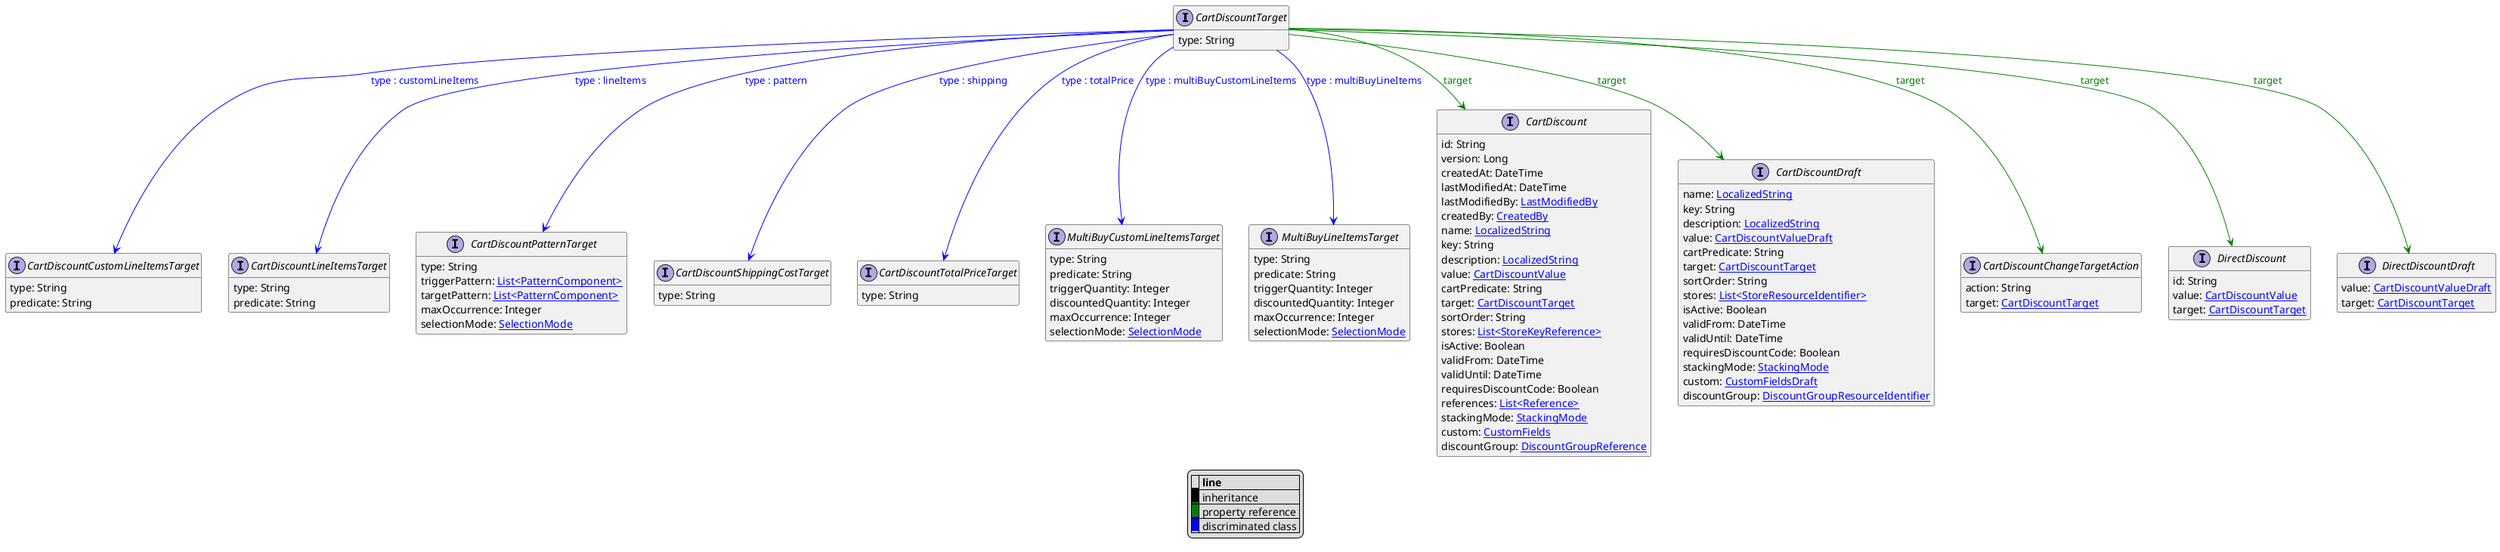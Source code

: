 @startuml

hide empty fields
hide empty methods
legend
|= |= line |
|<back:black>   </back>| inheritance |
|<back:green>   </back>| property reference |
|<back:blue>   </back>| discriminated class |
endlegend
interface CartDiscountTarget [[CartDiscountTarget.svg]]  {
    type: String
}


interface CartDiscountCustomLineItemsTarget [[CartDiscountCustomLineItemsTarget.svg]]  {
    type: String
    predicate: String
}
interface CartDiscountLineItemsTarget [[CartDiscountLineItemsTarget.svg]]  {
    type: String
    predicate: String
}
interface CartDiscountPatternTarget [[CartDiscountPatternTarget.svg]]  {
    type: String
    triggerPattern: [[PatternComponent.svg List<PatternComponent>]]
    targetPattern: [[PatternComponent.svg List<PatternComponent>]]
    maxOccurrence: Integer
    selectionMode: [[SelectionMode.svg SelectionMode]]
}
interface CartDiscountShippingCostTarget [[CartDiscountShippingCostTarget.svg]]  {
    type: String
}
interface CartDiscountTotalPriceTarget [[CartDiscountTotalPriceTarget.svg]]  {
    type: String
}
interface MultiBuyCustomLineItemsTarget [[MultiBuyCustomLineItemsTarget.svg]]  {
    type: String
    predicate: String
    triggerQuantity: Integer
    discountedQuantity: Integer
    maxOccurrence: Integer
    selectionMode: [[SelectionMode.svg SelectionMode]]
}
interface MultiBuyLineItemsTarget [[MultiBuyLineItemsTarget.svg]]  {
    type: String
    predicate: String
    triggerQuantity: Integer
    discountedQuantity: Integer
    maxOccurrence: Integer
    selectionMode: [[SelectionMode.svg SelectionMode]]
}
interface CartDiscount [[CartDiscount.svg]]  {
    id: String
    version: Long
    createdAt: DateTime
    lastModifiedAt: DateTime
    lastModifiedBy: [[LastModifiedBy.svg LastModifiedBy]]
    createdBy: [[CreatedBy.svg CreatedBy]]
    name: [[LocalizedString.svg LocalizedString]]
    key: String
    description: [[LocalizedString.svg LocalizedString]]
    value: [[CartDiscountValue.svg CartDiscountValue]]
    cartPredicate: String
    target: [[CartDiscountTarget.svg CartDiscountTarget]]
    sortOrder: String
    stores: [[StoreKeyReference.svg List<StoreKeyReference>]]
    isActive: Boolean
    validFrom: DateTime
    validUntil: DateTime
    requiresDiscountCode: Boolean
    references: [[Reference.svg List<Reference>]]
    stackingMode: [[StackingMode.svg StackingMode]]
    custom: [[CustomFields.svg CustomFields]]
    discountGroup: [[DiscountGroupReference.svg DiscountGroupReference]]
}
interface CartDiscountDraft [[CartDiscountDraft.svg]]  {
    name: [[LocalizedString.svg LocalizedString]]
    key: String
    description: [[LocalizedString.svg LocalizedString]]
    value: [[CartDiscountValueDraft.svg CartDiscountValueDraft]]
    cartPredicate: String
    target: [[CartDiscountTarget.svg CartDiscountTarget]]
    sortOrder: String
    stores: [[StoreResourceIdentifier.svg List<StoreResourceIdentifier>]]
    isActive: Boolean
    validFrom: DateTime
    validUntil: DateTime
    requiresDiscountCode: Boolean
    stackingMode: [[StackingMode.svg StackingMode]]
    custom: [[CustomFieldsDraft.svg CustomFieldsDraft]]
    discountGroup: [[DiscountGroupResourceIdentifier.svg DiscountGroupResourceIdentifier]]
}
interface CartDiscountChangeTargetAction [[CartDiscountChangeTargetAction.svg]]  {
    action: String
    target: [[CartDiscountTarget.svg CartDiscountTarget]]
}
interface DirectDiscount [[DirectDiscount.svg]]  {
    id: String
    value: [[CartDiscountValue.svg CartDiscountValue]]
    target: [[CartDiscountTarget.svg CartDiscountTarget]]
}
interface DirectDiscountDraft [[DirectDiscountDraft.svg]]  {
    value: [[CartDiscountValueDraft.svg CartDiscountValueDraft]]
    target: [[CartDiscountTarget.svg CartDiscountTarget]]
}
CartDiscountTarget --> CartDiscountCustomLineItemsTarget #blue;text:blue : "type : customLineItems"
CartDiscountTarget --> CartDiscountLineItemsTarget #blue;text:blue : "type : lineItems"
CartDiscountTarget --> CartDiscountPatternTarget #blue;text:blue : "type : pattern"
CartDiscountTarget --> CartDiscountShippingCostTarget #blue;text:blue : "type : shipping"
CartDiscountTarget --> CartDiscountTotalPriceTarget #blue;text:blue : "type : totalPrice"
CartDiscountTarget --> MultiBuyCustomLineItemsTarget #blue;text:blue : "type : multiBuyCustomLineItems"
CartDiscountTarget --> MultiBuyLineItemsTarget #blue;text:blue : "type : multiBuyLineItems"
CartDiscountTarget --> CartDiscount #green;text:green : "target"
CartDiscountTarget --> CartDiscountDraft #green;text:green : "target"
CartDiscountTarget --> CartDiscountChangeTargetAction #green;text:green : "target"
CartDiscountTarget --> DirectDiscount #green;text:green : "target"
CartDiscountTarget --> DirectDiscountDraft #green;text:green : "target"
@enduml
